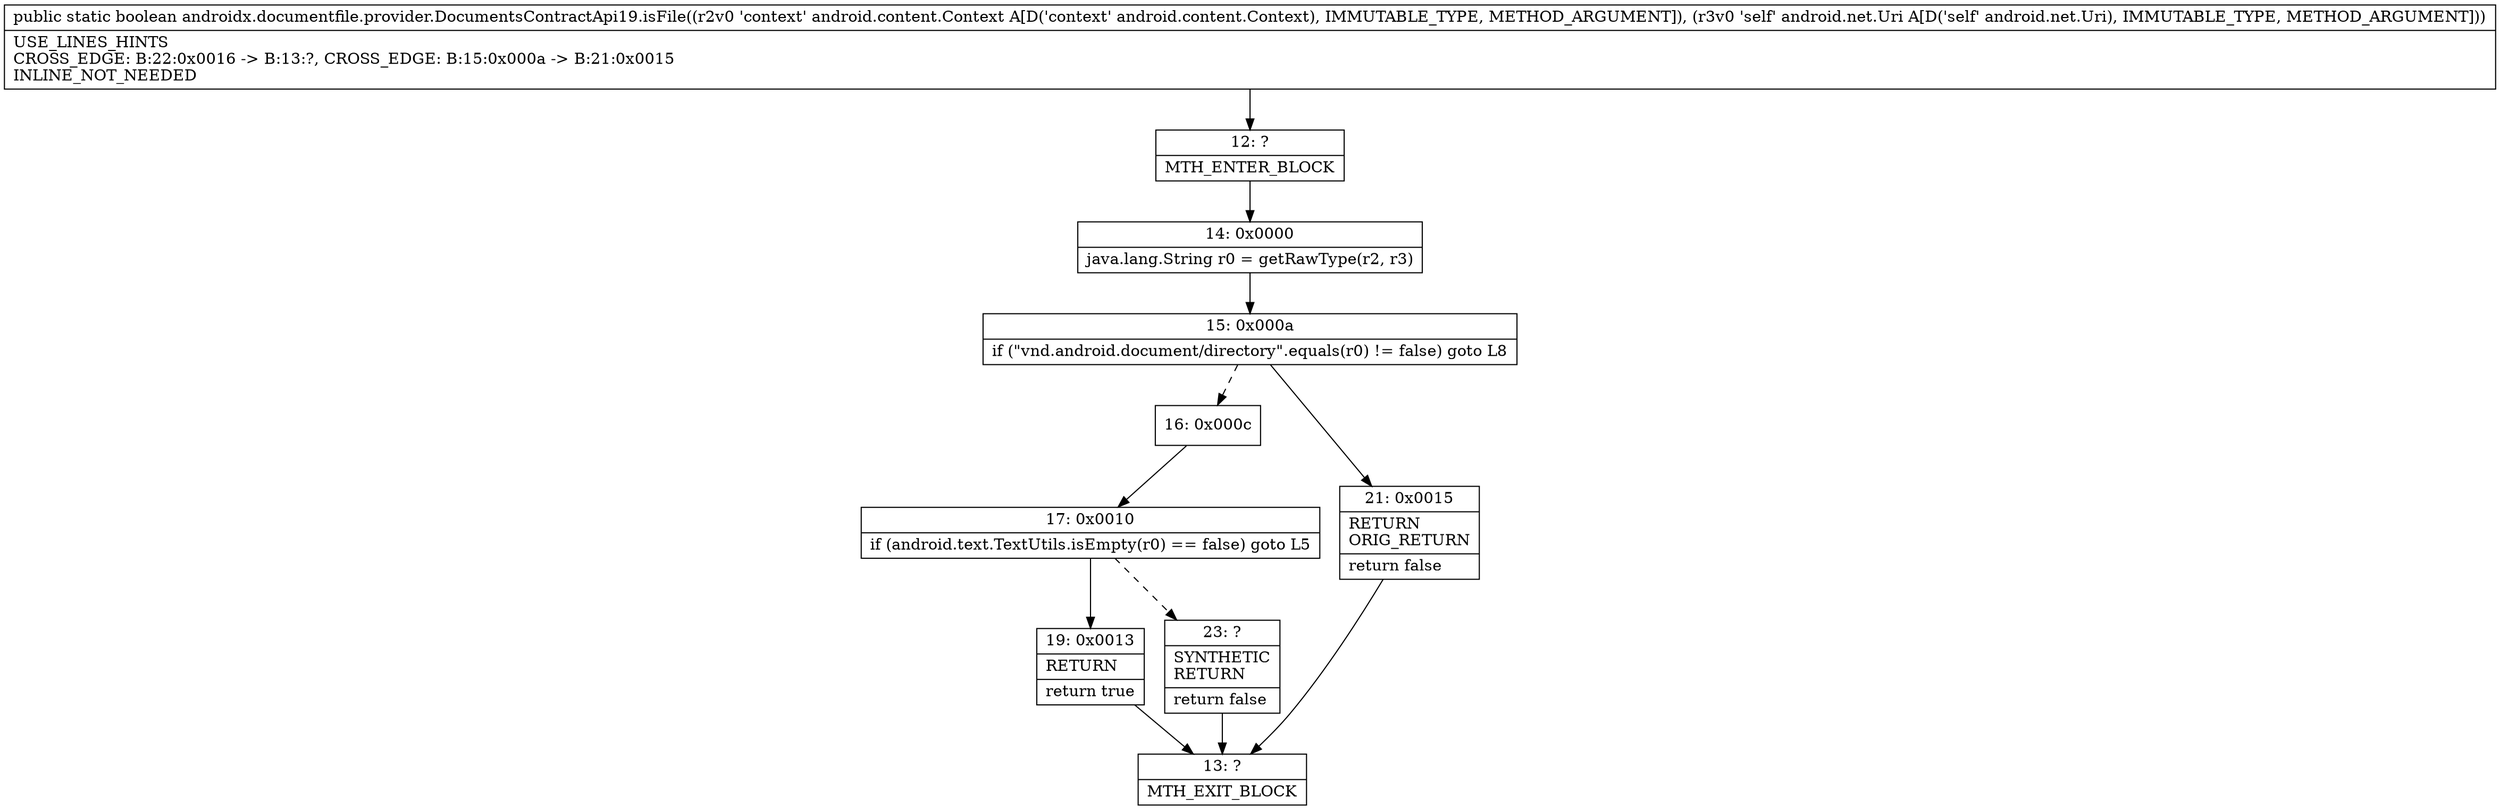 digraph "CFG forandroidx.documentfile.provider.DocumentsContractApi19.isFile(Landroid\/content\/Context;Landroid\/net\/Uri;)Z" {
Node_12 [shape=record,label="{12\:\ ?|MTH_ENTER_BLOCK\l}"];
Node_14 [shape=record,label="{14\:\ 0x0000|java.lang.String r0 = getRawType(r2, r3)\l}"];
Node_15 [shape=record,label="{15\:\ 0x000a|if (\"vnd.android.document\/directory\".equals(r0) != false) goto L8\l}"];
Node_16 [shape=record,label="{16\:\ 0x000c}"];
Node_17 [shape=record,label="{17\:\ 0x0010|if (android.text.TextUtils.isEmpty(r0) == false) goto L5\l}"];
Node_19 [shape=record,label="{19\:\ 0x0013|RETURN\l|return true\l}"];
Node_13 [shape=record,label="{13\:\ ?|MTH_EXIT_BLOCK\l}"];
Node_23 [shape=record,label="{23\:\ ?|SYNTHETIC\lRETURN\l|return false\l}"];
Node_21 [shape=record,label="{21\:\ 0x0015|RETURN\lORIG_RETURN\l|return false\l}"];
MethodNode[shape=record,label="{public static boolean androidx.documentfile.provider.DocumentsContractApi19.isFile((r2v0 'context' android.content.Context A[D('context' android.content.Context), IMMUTABLE_TYPE, METHOD_ARGUMENT]), (r3v0 'self' android.net.Uri A[D('self' android.net.Uri), IMMUTABLE_TYPE, METHOD_ARGUMENT]))  | USE_LINES_HINTS\lCROSS_EDGE: B:22:0x0016 \-\> B:13:?, CROSS_EDGE: B:15:0x000a \-\> B:21:0x0015\lINLINE_NOT_NEEDED\l}"];
MethodNode -> Node_12;Node_12 -> Node_14;
Node_14 -> Node_15;
Node_15 -> Node_16[style=dashed];
Node_15 -> Node_21;
Node_16 -> Node_17;
Node_17 -> Node_19;
Node_17 -> Node_23[style=dashed];
Node_19 -> Node_13;
Node_23 -> Node_13;
Node_21 -> Node_13;
}

